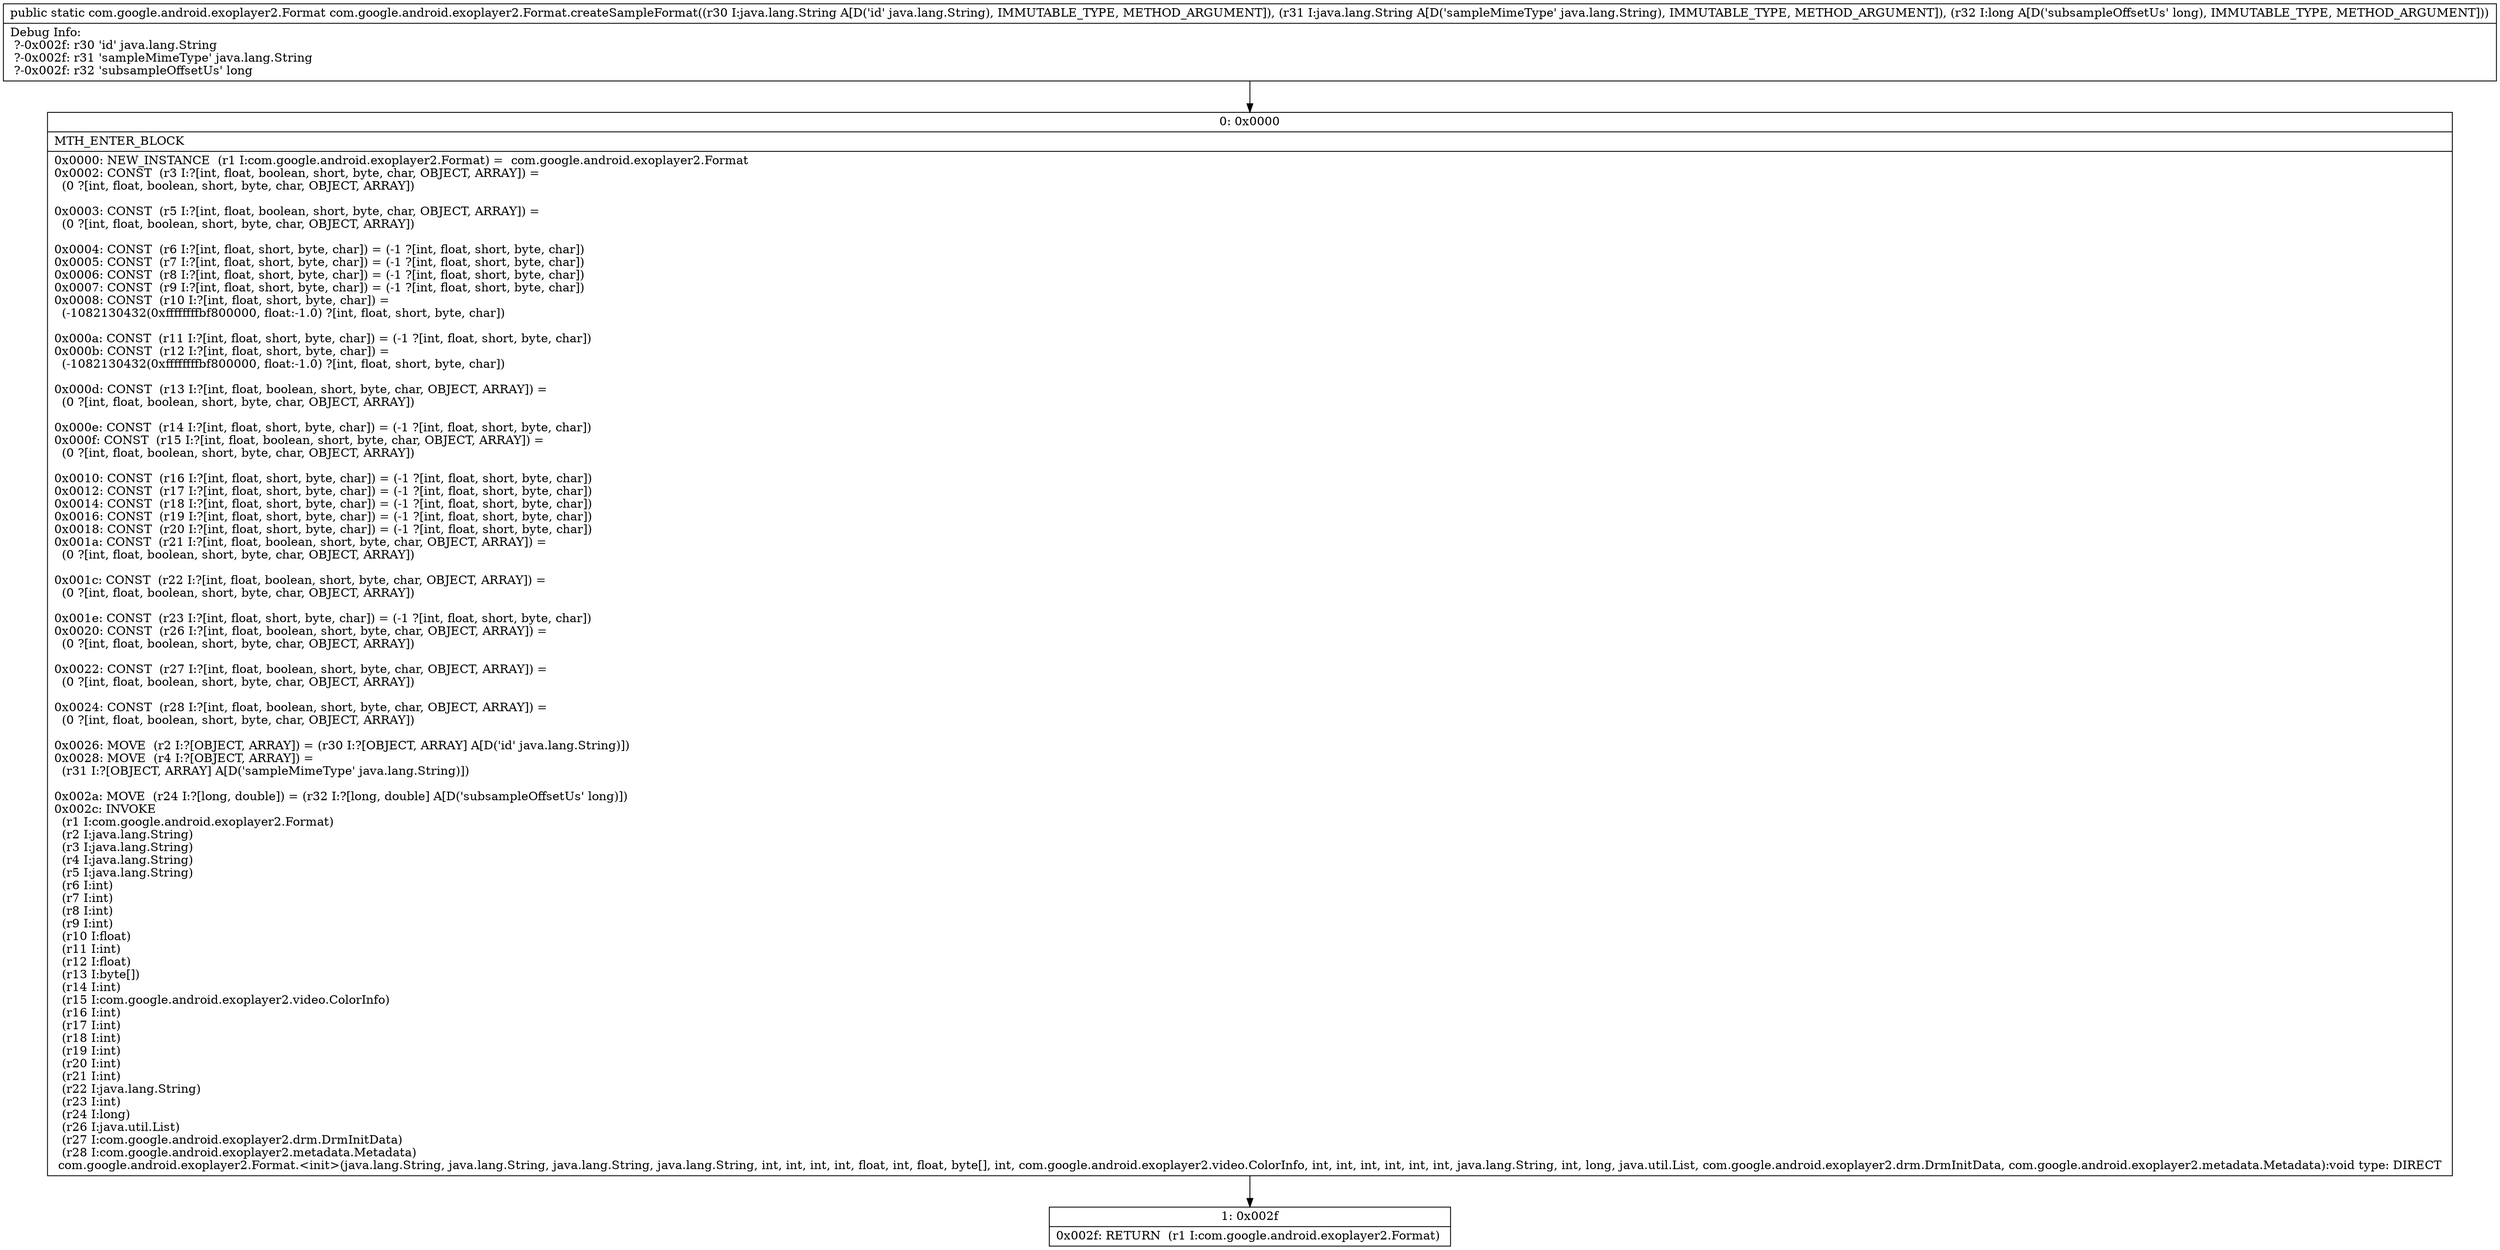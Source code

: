 digraph "CFG forcom.google.android.exoplayer2.Format.createSampleFormat(Ljava\/lang\/String;Ljava\/lang\/String;J)Lcom\/google\/android\/exoplayer2\/Format;" {
Node_0 [shape=record,label="{0\:\ 0x0000|MTH_ENTER_BLOCK\l|0x0000: NEW_INSTANCE  (r1 I:com.google.android.exoplayer2.Format) =  com.google.android.exoplayer2.Format \l0x0002: CONST  (r3 I:?[int, float, boolean, short, byte, char, OBJECT, ARRAY]) = \l  (0 ?[int, float, boolean, short, byte, char, OBJECT, ARRAY])\l \l0x0003: CONST  (r5 I:?[int, float, boolean, short, byte, char, OBJECT, ARRAY]) = \l  (0 ?[int, float, boolean, short, byte, char, OBJECT, ARRAY])\l \l0x0004: CONST  (r6 I:?[int, float, short, byte, char]) = (\-1 ?[int, float, short, byte, char]) \l0x0005: CONST  (r7 I:?[int, float, short, byte, char]) = (\-1 ?[int, float, short, byte, char]) \l0x0006: CONST  (r8 I:?[int, float, short, byte, char]) = (\-1 ?[int, float, short, byte, char]) \l0x0007: CONST  (r9 I:?[int, float, short, byte, char]) = (\-1 ?[int, float, short, byte, char]) \l0x0008: CONST  (r10 I:?[int, float, short, byte, char]) = \l  (\-1082130432(0xffffffffbf800000, float:\-1.0) ?[int, float, short, byte, char])\l \l0x000a: CONST  (r11 I:?[int, float, short, byte, char]) = (\-1 ?[int, float, short, byte, char]) \l0x000b: CONST  (r12 I:?[int, float, short, byte, char]) = \l  (\-1082130432(0xffffffffbf800000, float:\-1.0) ?[int, float, short, byte, char])\l \l0x000d: CONST  (r13 I:?[int, float, boolean, short, byte, char, OBJECT, ARRAY]) = \l  (0 ?[int, float, boolean, short, byte, char, OBJECT, ARRAY])\l \l0x000e: CONST  (r14 I:?[int, float, short, byte, char]) = (\-1 ?[int, float, short, byte, char]) \l0x000f: CONST  (r15 I:?[int, float, boolean, short, byte, char, OBJECT, ARRAY]) = \l  (0 ?[int, float, boolean, short, byte, char, OBJECT, ARRAY])\l \l0x0010: CONST  (r16 I:?[int, float, short, byte, char]) = (\-1 ?[int, float, short, byte, char]) \l0x0012: CONST  (r17 I:?[int, float, short, byte, char]) = (\-1 ?[int, float, short, byte, char]) \l0x0014: CONST  (r18 I:?[int, float, short, byte, char]) = (\-1 ?[int, float, short, byte, char]) \l0x0016: CONST  (r19 I:?[int, float, short, byte, char]) = (\-1 ?[int, float, short, byte, char]) \l0x0018: CONST  (r20 I:?[int, float, short, byte, char]) = (\-1 ?[int, float, short, byte, char]) \l0x001a: CONST  (r21 I:?[int, float, boolean, short, byte, char, OBJECT, ARRAY]) = \l  (0 ?[int, float, boolean, short, byte, char, OBJECT, ARRAY])\l \l0x001c: CONST  (r22 I:?[int, float, boolean, short, byte, char, OBJECT, ARRAY]) = \l  (0 ?[int, float, boolean, short, byte, char, OBJECT, ARRAY])\l \l0x001e: CONST  (r23 I:?[int, float, short, byte, char]) = (\-1 ?[int, float, short, byte, char]) \l0x0020: CONST  (r26 I:?[int, float, boolean, short, byte, char, OBJECT, ARRAY]) = \l  (0 ?[int, float, boolean, short, byte, char, OBJECT, ARRAY])\l \l0x0022: CONST  (r27 I:?[int, float, boolean, short, byte, char, OBJECT, ARRAY]) = \l  (0 ?[int, float, boolean, short, byte, char, OBJECT, ARRAY])\l \l0x0024: CONST  (r28 I:?[int, float, boolean, short, byte, char, OBJECT, ARRAY]) = \l  (0 ?[int, float, boolean, short, byte, char, OBJECT, ARRAY])\l \l0x0026: MOVE  (r2 I:?[OBJECT, ARRAY]) = (r30 I:?[OBJECT, ARRAY] A[D('id' java.lang.String)]) \l0x0028: MOVE  (r4 I:?[OBJECT, ARRAY]) = \l  (r31 I:?[OBJECT, ARRAY] A[D('sampleMimeType' java.lang.String)])\l \l0x002a: MOVE  (r24 I:?[long, double]) = (r32 I:?[long, double] A[D('subsampleOffsetUs' long)]) \l0x002c: INVOKE  \l  (r1 I:com.google.android.exoplayer2.Format)\l  (r2 I:java.lang.String)\l  (r3 I:java.lang.String)\l  (r4 I:java.lang.String)\l  (r5 I:java.lang.String)\l  (r6 I:int)\l  (r7 I:int)\l  (r8 I:int)\l  (r9 I:int)\l  (r10 I:float)\l  (r11 I:int)\l  (r12 I:float)\l  (r13 I:byte[])\l  (r14 I:int)\l  (r15 I:com.google.android.exoplayer2.video.ColorInfo)\l  (r16 I:int)\l  (r17 I:int)\l  (r18 I:int)\l  (r19 I:int)\l  (r20 I:int)\l  (r21 I:int)\l  (r22 I:java.lang.String)\l  (r23 I:int)\l  (r24 I:long)\l  (r26 I:java.util.List)\l  (r27 I:com.google.android.exoplayer2.drm.DrmInitData)\l  (r28 I:com.google.android.exoplayer2.metadata.Metadata)\l com.google.android.exoplayer2.Format.\<init\>(java.lang.String, java.lang.String, java.lang.String, java.lang.String, int, int, int, int, float, int, float, byte[], int, com.google.android.exoplayer2.video.ColorInfo, int, int, int, int, int, int, java.lang.String, int, long, java.util.List, com.google.android.exoplayer2.drm.DrmInitData, com.google.android.exoplayer2.metadata.Metadata):void type: DIRECT \l}"];
Node_1 [shape=record,label="{1\:\ 0x002f|0x002f: RETURN  (r1 I:com.google.android.exoplayer2.Format) \l}"];
MethodNode[shape=record,label="{public static com.google.android.exoplayer2.Format com.google.android.exoplayer2.Format.createSampleFormat((r30 I:java.lang.String A[D('id' java.lang.String), IMMUTABLE_TYPE, METHOD_ARGUMENT]), (r31 I:java.lang.String A[D('sampleMimeType' java.lang.String), IMMUTABLE_TYPE, METHOD_ARGUMENT]), (r32 I:long A[D('subsampleOffsetUs' long), IMMUTABLE_TYPE, METHOD_ARGUMENT]))  | Debug Info:\l  ?\-0x002f: r30 'id' java.lang.String\l  ?\-0x002f: r31 'sampleMimeType' java.lang.String\l  ?\-0x002f: r32 'subsampleOffsetUs' long\l}"];
MethodNode -> Node_0;
Node_0 -> Node_1;
}

